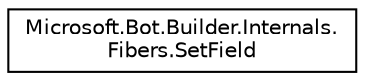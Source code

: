 digraph "Graphical Class Hierarchy"
{
  edge [fontname="Helvetica",fontsize="10",labelfontname="Helvetica",labelfontsize="10"];
  node [fontname="Helvetica",fontsize="10",shape=record];
  rankdir="LR";
  Node1 [label="Microsoft.Bot.Builder.Internals.\lFibers.SetField",height=0.2,width=0.4,color="black", fillcolor="white", style="filled",URL="$d7/dce/class_microsoft_1_1_bot_1_1_builder_1_1_internals_1_1_fibers_1_1_set_field.html"];
}
